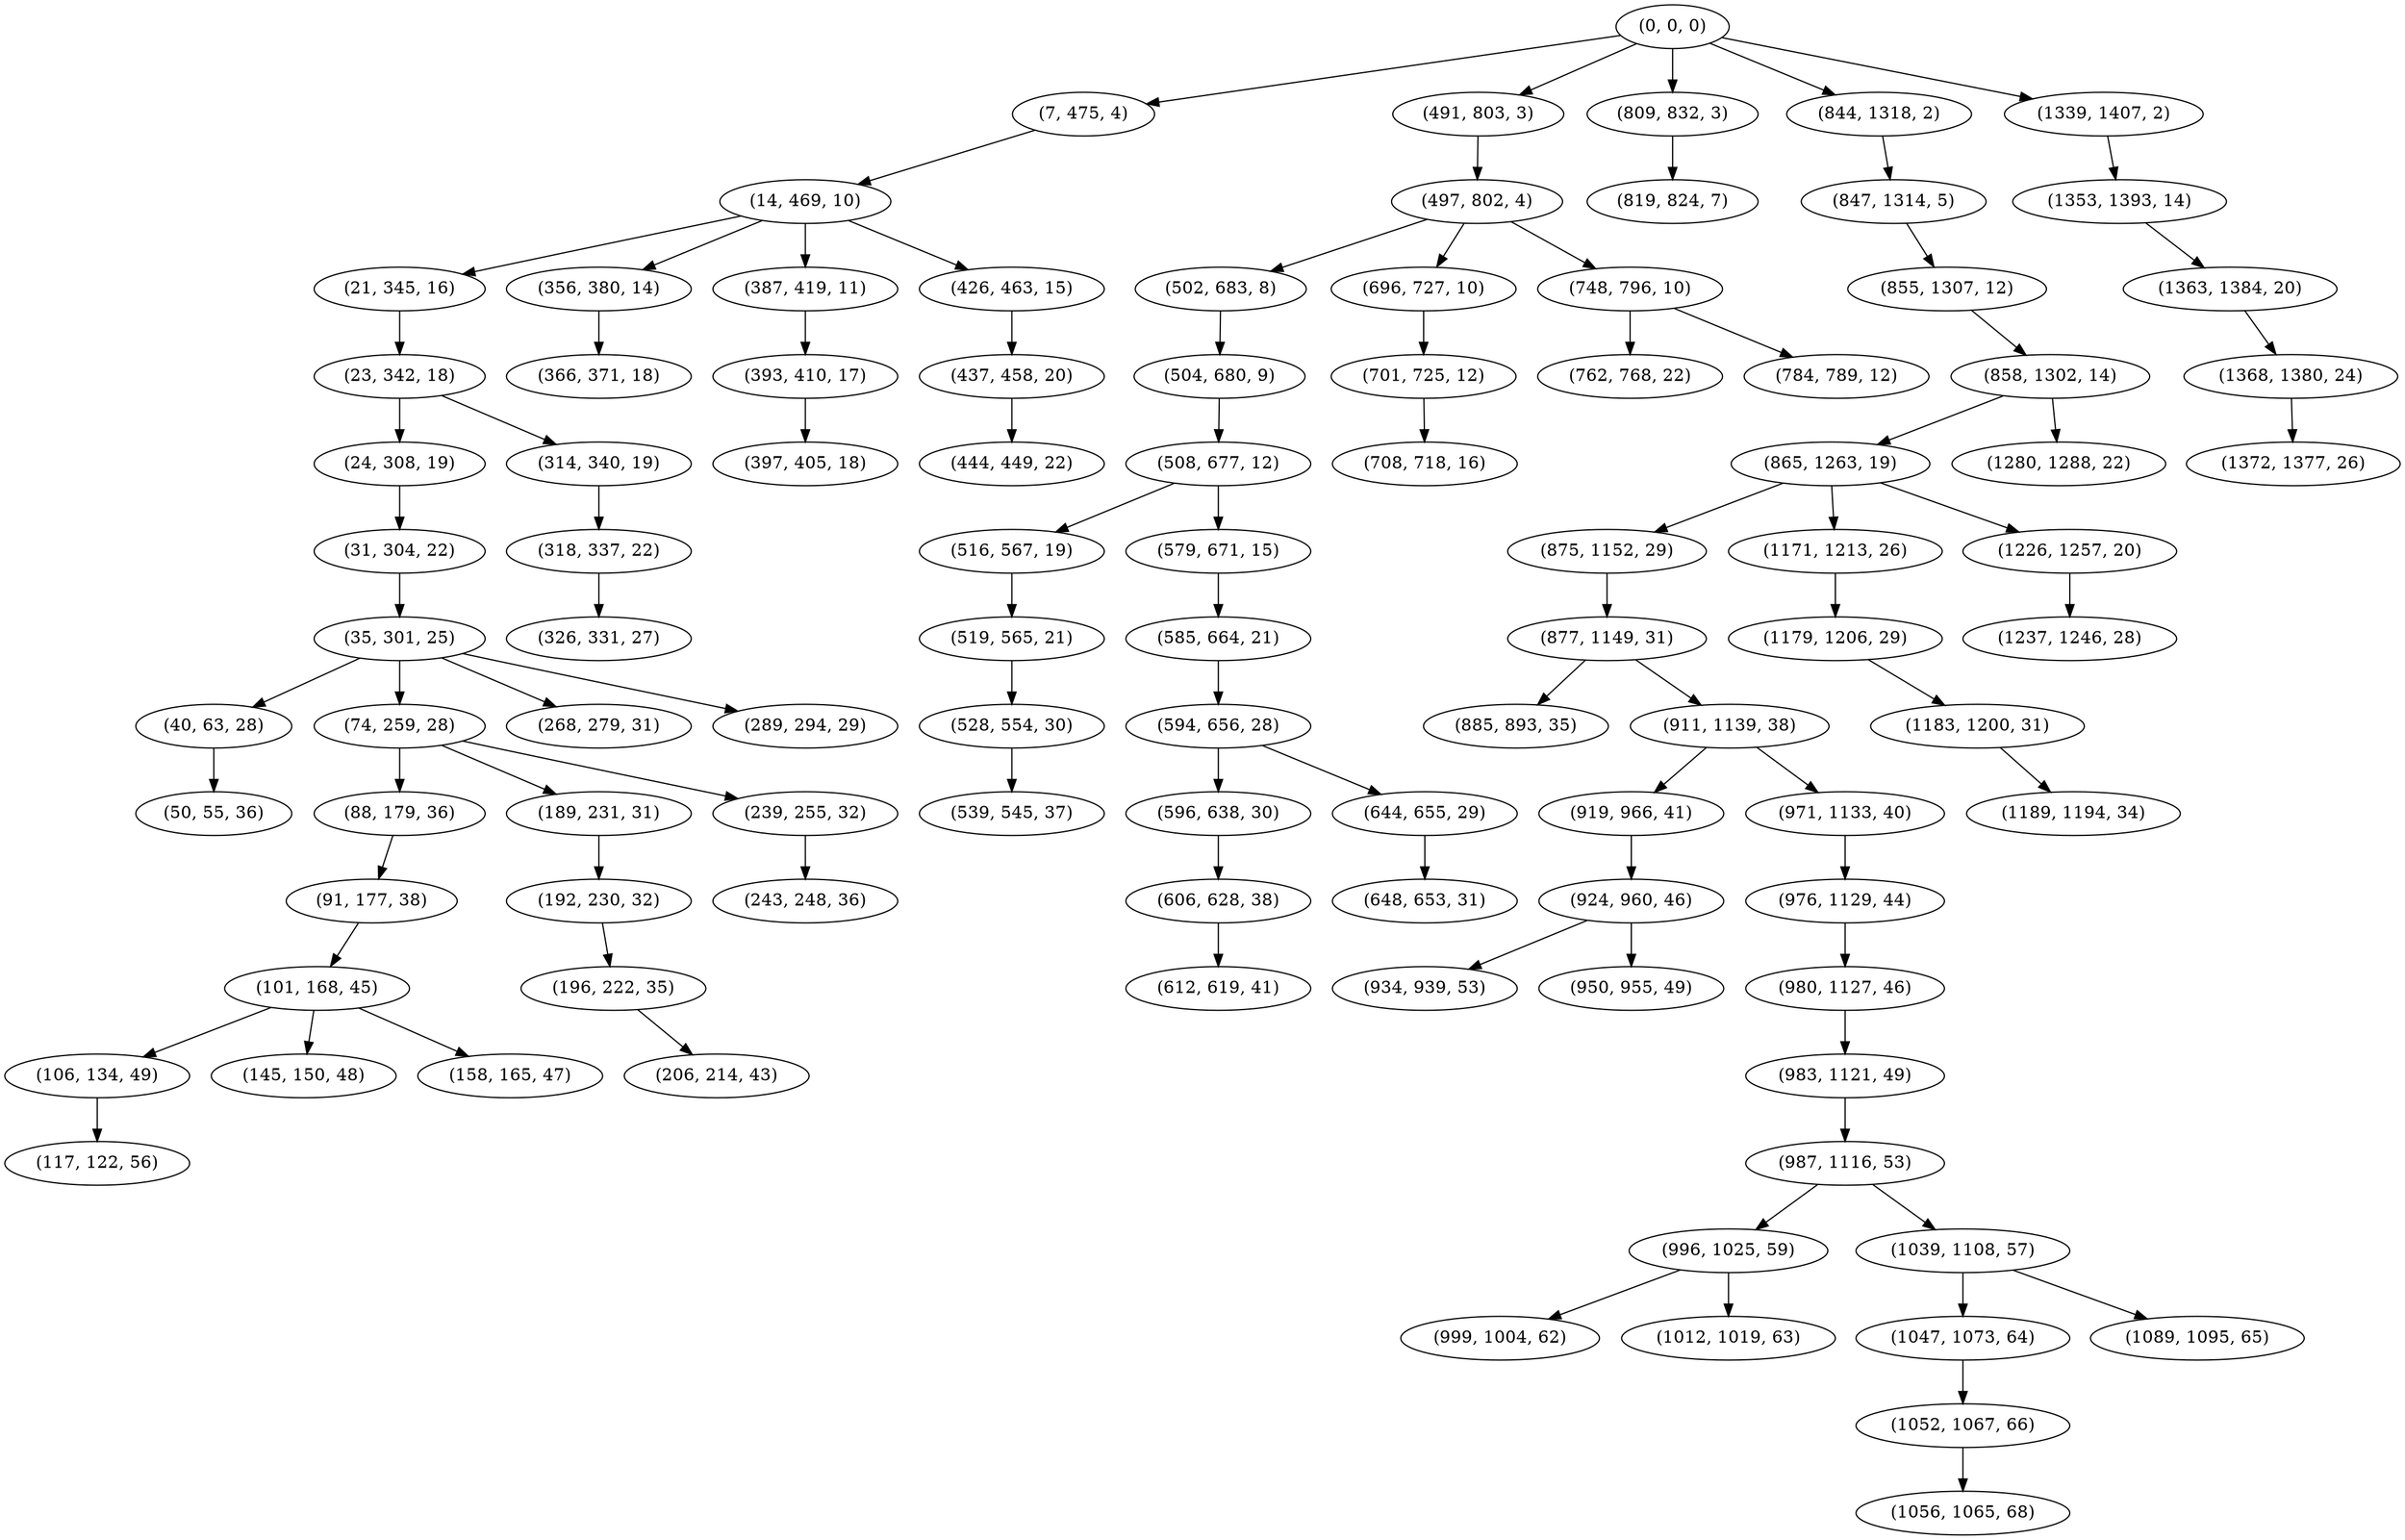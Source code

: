 digraph tree {
    "(0, 0, 0)";
    "(7, 475, 4)";
    "(14, 469, 10)";
    "(21, 345, 16)";
    "(23, 342, 18)";
    "(24, 308, 19)";
    "(31, 304, 22)";
    "(35, 301, 25)";
    "(40, 63, 28)";
    "(50, 55, 36)";
    "(74, 259, 28)";
    "(88, 179, 36)";
    "(91, 177, 38)";
    "(101, 168, 45)";
    "(106, 134, 49)";
    "(117, 122, 56)";
    "(145, 150, 48)";
    "(158, 165, 47)";
    "(189, 231, 31)";
    "(192, 230, 32)";
    "(196, 222, 35)";
    "(206, 214, 43)";
    "(239, 255, 32)";
    "(243, 248, 36)";
    "(268, 279, 31)";
    "(289, 294, 29)";
    "(314, 340, 19)";
    "(318, 337, 22)";
    "(326, 331, 27)";
    "(356, 380, 14)";
    "(366, 371, 18)";
    "(387, 419, 11)";
    "(393, 410, 17)";
    "(397, 405, 18)";
    "(426, 463, 15)";
    "(437, 458, 20)";
    "(444, 449, 22)";
    "(491, 803, 3)";
    "(497, 802, 4)";
    "(502, 683, 8)";
    "(504, 680, 9)";
    "(508, 677, 12)";
    "(516, 567, 19)";
    "(519, 565, 21)";
    "(528, 554, 30)";
    "(539, 545, 37)";
    "(579, 671, 15)";
    "(585, 664, 21)";
    "(594, 656, 28)";
    "(596, 638, 30)";
    "(606, 628, 38)";
    "(612, 619, 41)";
    "(644, 655, 29)";
    "(648, 653, 31)";
    "(696, 727, 10)";
    "(701, 725, 12)";
    "(708, 718, 16)";
    "(748, 796, 10)";
    "(762, 768, 22)";
    "(784, 789, 12)";
    "(809, 832, 3)";
    "(819, 824, 7)";
    "(844, 1318, 2)";
    "(847, 1314, 5)";
    "(855, 1307, 12)";
    "(858, 1302, 14)";
    "(865, 1263, 19)";
    "(875, 1152, 29)";
    "(877, 1149, 31)";
    "(885, 893, 35)";
    "(911, 1139, 38)";
    "(919, 966, 41)";
    "(924, 960, 46)";
    "(934, 939, 53)";
    "(950, 955, 49)";
    "(971, 1133, 40)";
    "(976, 1129, 44)";
    "(980, 1127, 46)";
    "(983, 1121, 49)";
    "(987, 1116, 53)";
    "(996, 1025, 59)";
    "(999, 1004, 62)";
    "(1012, 1019, 63)";
    "(1039, 1108, 57)";
    "(1047, 1073, 64)";
    "(1052, 1067, 66)";
    "(1056, 1065, 68)";
    "(1089, 1095, 65)";
    "(1171, 1213, 26)";
    "(1179, 1206, 29)";
    "(1183, 1200, 31)";
    "(1189, 1194, 34)";
    "(1226, 1257, 20)";
    "(1237, 1246, 28)";
    "(1280, 1288, 22)";
    "(1339, 1407, 2)";
    "(1353, 1393, 14)";
    "(1363, 1384, 20)";
    "(1368, 1380, 24)";
    "(1372, 1377, 26)";
    "(0, 0, 0)" -> "(7, 475, 4)";
    "(0, 0, 0)" -> "(491, 803, 3)";
    "(0, 0, 0)" -> "(809, 832, 3)";
    "(0, 0, 0)" -> "(844, 1318, 2)";
    "(0, 0, 0)" -> "(1339, 1407, 2)";
    "(7, 475, 4)" -> "(14, 469, 10)";
    "(14, 469, 10)" -> "(21, 345, 16)";
    "(14, 469, 10)" -> "(356, 380, 14)";
    "(14, 469, 10)" -> "(387, 419, 11)";
    "(14, 469, 10)" -> "(426, 463, 15)";
    "(21, 345, 16)" -> "(23, 342, 18)";
    "(23, 342, 18)" -> "(24, 308, 19)";
    "(23, 342, 18)" -> "(314, 340, 19)";
    "(24, 308, 19)" -> "(31, 304, 22)";
    "(31, 304, 22)" -> "(35, 301, 25)";
    "(35, 301, 25)" -> "(40, 63, 28)";
    "(35, 301, 25)" -> "(74, 259, 28)";
    "(35, 301, 25)" -> "(268, 279, 31)";
    "(35, 301, 25)" -> "(289, 294, 29)";
    "(40, 63, 28)" -> "(50, 55, 36)";
    "(74, 259, 28)" -> "(88, 179, 36)";
    "(74, 259, 28)" -> "(189, 231, 31)";
    "(74, 259, 28)" -> "(239, 255, 32)";
    "(88, 179, 36)" -> "(91, 177, 38)";
    "(91, 177, 38)" -> "(101, 168, 45)";
    "(101, 168, 45)" -> "(106, 134, 49)";
    "(101, 168, 45)" -> "(145, 150, 48)";
    "(101, 168, 45)" -> "(158, 165, 47)";
    "(106, 134, 49)" -> "(117, 122, 56)";
    "(189, 231, 31)" -> "(192, 230, 32)";
    "(192, 230, 32)" -> "(196, 222, 35)";
    "(196, 222, 35)" -> "(206, 214, 43)";
    "(239, 255, 32)" -> "(243, 248, 36)";
    "(314, 340, 19)" -> "(318, 337, 22)";
    "(318, 337, 22)" -> "(326, 331, 27)";
    "(356, 380, 14)" -> "(366, 371, 18)";
    "(387, 419, 11)" -> "(393, 410, 17)";
    "(393, 410, 17)" -> "(397, 405, 18)";
    "(426, 463, 15)" -> "(437, 458, 20)";
    "(437, 458, 20)" -> "(444, 449, 22)";
    "(491, 803, 3)" -> "(497, 802, 4)";
    "(497, 802, 4)" -> "(502, 683, 8)";
    "(497, 802, 4)" -> "(696, 727, 10)";
    "(497, 802, 4)" -> "(748, 796, 10)";
    "(502, 683, 8)" -> "(504, 680, 9)";
    "(504, 680, 9)" -> "(508, 677, 12)";
    "(508, 677, 12)" -> "(516, 567, 19)";
    "(508, 677, 12)" -> "(579, 671, 15)";
    "(516, 567, 19)" -> "(519, 565, 21)";
    "(519, 565, 21)" -> "(528, 554, 30)";
    "(528, 554, 30)" -> "(539, 545, 37)";
    "(579, 671, 15)" -> "(585, 664, 21)";
    "(585, 664, 21)" -> "(594, 656, 28)";
    "(594, 656, 28)" -> "(596, 638, 30)";
    "(594, 656, 28)" -> "(644, 655, 29)";
    "(596, 638, 30)" -> "(606, 628, 38)";
    "(606, 628, 38)" -> "(612, 619, 41)";
    "(644, 655, 29)" -> "(648, 653, 31)";
    "(696, 727, 10)" -> "(701, 725, 12)";
    "(701, 725, 12)" -> "(708, 718, 16)";
    "(748, 796, 10)" -> "(762, 768, 22)";
    "(748, 796, 10)" -> "(784, 789, 12)";
    "(809, 832, 3)" -> "(819, 824, 7)";
    "(844, 1318, 2)" -> "(847, 1314, 5)";
    "(847, 1314, 5)" -> "(855, 1307, 12)";
    "(855, 1307, 12)" -> "(858, 1302, 14)";
    "(858, 1302, 14)" -> "(865, 1263, 19)";
    "(858, 1302, 14)" -> "(1280, 1288, 22)";
    "(865, 1263, 19)" -> "(875, 1152, 29)";
    "(865, 1263, 19)" -> "(1171, 1213, 26)";
    "(865, 1263, 19)" -> "(1226, 1257, 20)";
    "(875, 1152, 29)" -> "(877, 1149, 31)";
    "(877, 1149, 31)" -> "(885, 893, 35)";
    "(877, 1149, 31)" -> "(911, 1139, 38)";
    "(911, 1139, 38)" -> "(919, 966, 41)";
    "(911, 1139, 38)" -> "(971, 1133, 40)";
    "(919, 966, 41)" -> "(924, 960, 46)";
    "(924, 960, 46)" -> "(934, 939, 53)";
    "(924, 960, 46)" -> "(950, 955, 49)";
    "(971, 1133, 40)" -> "(976, 1129, 44)";
    "(976, 1129, 44)" -> "(980, 1127, 46)";
    "(980, 1127, 46)" -> "(983, 1121, 49)";
    "(983, 1121, 49)" -> "(987, 1116, 53)";
    "(987, 1116, 53)" -> "(996, 1025, 59)";
    "(987, 1116, 53)" -> "(1039, 1108, 57)";
    "(996, 1025, 59)" -> "(999, 1004, 62)";
    "(996, 1025, 59)" -> "(1012, 1019, 63)";
    "(1039, 1108, 57)" -> "(1047, 1073, 64)";
    "(1039, 1108, 57)" -> "(1089, 1095, 65)";
    "(1047, 1073, 64)" -> "(1052, 1067, 66)";
    "(1052, 1067, 66)" -> "(1056, 1065, 68)";
    "(1171, 1213, 26)" -> "(1179, 1206, 29)";
    "(1179, 1206, 29)" -> "(1183, 1200, 31)";
    "(1183, 1200, 31)" -> "(1189, 1194, 34)";
    "(1226, 1257, 20)" -> "(1237, 1246, 28)";
    "(1339, 1407, 2)" -> "(1353, 1393, 14)";
    "(1353, 1393, 14)" -> "(1363, 1384, 20)";
    "(1363, 1384, 20)" -> "(1368, 1380, 24)";
    "(1368, 1380, 24)" -> "(1372, 1377, 26)";
}
